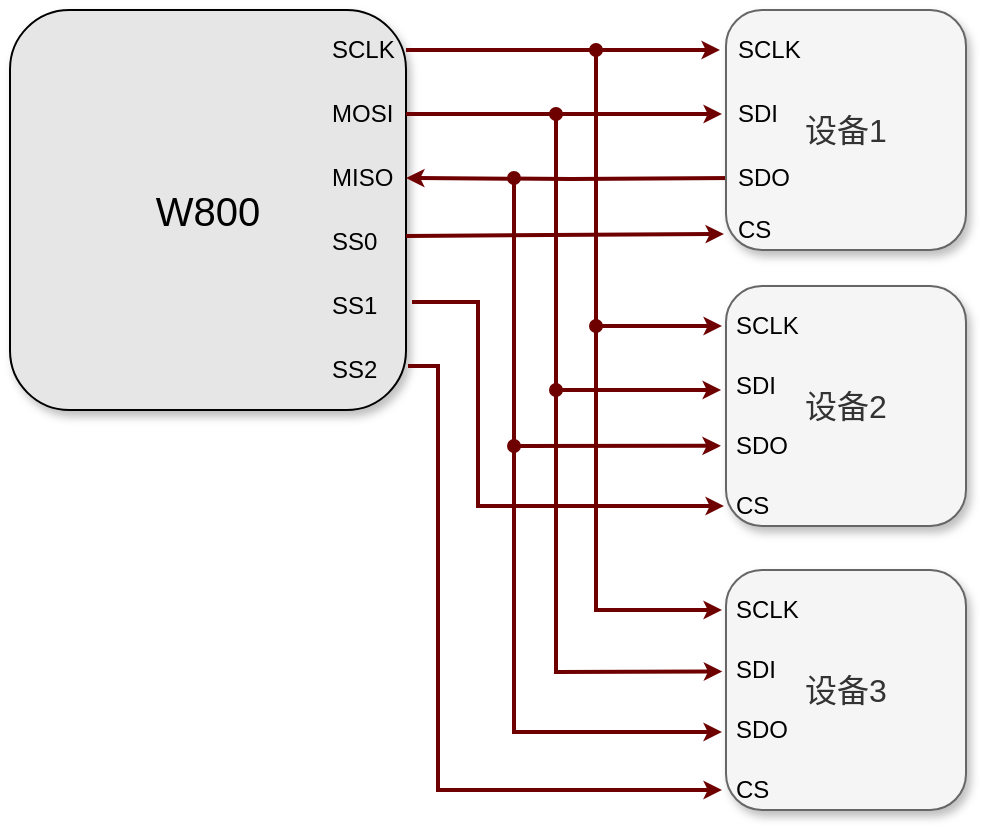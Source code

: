 <mxfile version="24.6.5" type="device">
  <diagram name="第 1 页" id="SpG_CjK6WttCDldTu6Ho">
    <mxGraphModel dx="179" dy="99" grid="1" gridSize="1" guides="1" tooltips="1" connect="1" arrows="1" fold="1" page="0" pageScale="1" pageWidth="827" pageHeight="1169" math="0" shadow="0">
      <root>
        <mxCell id="0" />
        <mxCell id="1" parent="0" />
        <mxCell id="_7fe_W0GbUUQAUtH2pbY-1" value="&lt;font style=&quot;font-size: 20px;&quot;&gt;W800&lt;/font&gt;" style="rounded=1;whiteSpace=wrap;html=1;shadow=1;glass=0;fillColor=#E6E6E6;" vertex="1" parent="1">
          <mxGeometry x="42" y="240" width="198" height="200" as="geometry" />
        </mxCell>
        <mxCell id="_7fe_W0GbUUQAUtH2pbY-42" style="edgeStyle=orthogonalEdgeStyle;rounded=0;orthogonalLoop=1;jettySize=auto;html=1;endArrow=classic;endFill=1;endSize=3;strokeWidth=2;fillColor=#a20025;strokeColor=#6F0000;" edge="1" parent="1">
          <mxGeometry relative="1" as="geometry">
            <mxPoint x="240" y="260" as="sourcePoint" />
            <mxPoint x="397" y="260" as="targetPoint" />
          </mxGeometry>
        </mxCell>
        <mxCell id="_7fe_W0GbUUQAUtH2pbY-4" value="SCLK" style="text;html=1;align=left;verticalAlign=middle;whiteSpace=wrap;rounded=0;flipV=0;" vertex="1" parent="1">
          <mxGeometry x="201" y="250" width="30" height="20" as="geometry" />
        </mxCell>
        <mxCell id="_7fe_W0GbUUQAUtH2pbY-43" style="edgeStyle=orthogonalEdgeStyle;rounded=0;orthogonalLoop=1;jettySize=auto;html=1;endSize=3;strokeWidth=2;fillColor=#a20025;strokeColor=#6F0000;" edge="1" parent="1">
          <mxGeometry relative="1" as="geometry">
            <mxPoint x="240" y="292" as="sourcePoint" />
            <mxPoint x="398" y="292" as="targetPoint" />
          </mxGeometry>
        </mxCell>
        <mxCell id="_7fe_W0GbUUQAUtH2pbY-5" value="MOSI" style="text;html=1;align=left;verticalAlign=middle;whiteSpace=wrap;rounded=0;flipV=0;" vertex="1" parent="1">
          <mxGeometry x="201" y="282" width="30" height="20" as="geometry" />
        </mxCell>
        <mxCell id="_7fe_W0GbUUQAUtH2pbY-44" style="edgeStyle=orthogonalEdgeStyle;rounded=0;orthogonalLoop=1;jettySize=auto;html=1;entryX=0;entryY=0.5;entryDx=0;entryDy=0;endSize=6;startArrow=classic;startFill=1;endArrow=none;endFill=0;startSize=3;strokeWidth=2;fillColor=#a20025;strokeColor=#6F0000;" edge="1" parent="1" target="_7fe_W0GbUUQAUtH2pbY-13">
          <mxGeometry relative="1" as="geometry">
            <mxPoint x="240" y="324" as="sourcePoint" />
          </mxGeometry>
        </mxCell>
        <mxCell id="_7fe_W0GbUUQAUtH2pbY-6" value="MISO" style="text;html=1;align=left;verticalAlign=middle;whiteSpace=wrap;rounded=0;flipV=0;" vertex="1" parent="1">
          <mxGeometry x="201" y="314" width="30" height="20" as="geometry" />
        </mxCell>
        <mxCell id="_7fe_W0GbUUQAUtH2pbY-7" value="SS0" style="text;html=1;align=left;verticalAlign=middle;whiteSpace=wrap;rounded=0;flipV=0;" vertex="1" parent="1">
          <mxGeometry x="201" y="346" width="20" height="20" as="geometry" />
        </mxCell>
        <mxCell id="_7fe_W0GbUUQAUtH2pbY-8" value="SS1" style="text;html=1;align=left;verticalAlign=middle;whiteSpace=wrap;rounded=0;flipV=0;" vertex="1" parent="1">
          <mxGeometry x="201" y="378" width="20" height="20" as="geometry" />
        </mxCell>
        <mxCell id="_7fe_W0GbUUQAUtH2pbY-9" value="SS2" style="text;html=1;align=left;verticalAlign=middle;whiteSpace=wrap;rounded=0;flipV=0;" vertex="1" parent="1">
          <mxGeometry x="201" y="410" width="20" height="20" as="geometry" />
        </mxCell>
        <mxCell id="_7fe_W0GbUUQAUtH2pbY-10" value="&lt;font style=&quot;font-size: 16px;&quot;&gt;设备1&lt;/font&gt;" style="rounded=1;whiteSpace=wrap;html=1;shadow=1;fillColor=#f5f5f5;fontColor=#333333;strokeColor=#666666;" vertex="1" parent="1">
          <mxGeometry x="400" y="240" width="120" height="120" as="geometry" />
        </mxCell>
        <mxCell id="_7fe_W0GbUUQAUtH2pbY-11" value="SCLK" style="text;html=1;align=left;verticalAlign=middle;whiteSpace=wrap;rounded=0;flipV=0;" vertex="1" parent="1">
          <mxGeometry x="404" y="250" width="30" height="20" as="geometry" />
        </mxCell>
        <mxCell id="_7fe_W0GbUUQAUtH2pbY-12" value="SDI" style="text;html=1;align=left;verticalAlign=middle;whiteSpace=wrap;rounded=0;flipV=0;" vertex="1" parent="1">
          <mxGeometry x="404" y="282" width="30" height="20" as="geometry" />
        </mxCell>
        <mxCell id="_7fe_W0GbUUQAUtH2pbY-13" value="SDO" style="text;html=1;align=left;verticalAlign=middle;whiteSpace=wrap;rounded=0;flipV=0;" vertex="1" parent="1">
          <mxGeometry x="404" y="314" width="30" height="20" as="geometry" />
        </mxCell>
        <mxCell id="_7fe_W0GbUUQAUtH2pbY-14" value="CS" style="text;html=1;align=left;verticalAlign=middle;whiteSpace=wrap;rounded=0;flipV=0;" vertex="1" parent="1">
          <mxGeometry x="404" y="340" width="20" height="20" as="geometry" />
        </mxCell>
        <mxCell id="_7fe_W0GbUUQAUtH2pbY-45" value="&lt;font style=&quot;font-size: 16px;&quot;&gt;设备2&lt;/font&gt;" style="rounded=1;whiteSpace=wrap;html=1;shadow=1;fillColor=#f5f5f5;fontColor=#333333;strokeColor=#666666;" vertex="1" parent="1">
          <mxGeometry x="400" y="378" width="120" height="120" as="geometry" />
        </mxCell>
        <mxCell id="_7fe_W0GbUUQAUtH2pbY-46" value="SCLK" style="text;html=1;align=left;verticalAlign=middle;whiteSpace=wrap;rounded=0;flipV=0;" vertex="1" parent="1">
          <mxGeometry x="403" y="388" width="30" height="20" as="geometry" />
        </mxCell>
        <mxCell id="_7fe_W0GbUUQAUtH2pbY-47" value="SDI" style="text;html=1;align=left;verticalAlign=middle;whiteSpace=wrap;rounded=0;flipV=0;" vertex="1" parent="1">
          <mxGeometry x="403" y="418" width="30" height="20" as="geometry" />
        </mxCell>
        <mxCell id="_7fe_W0GbUUQAUtH2pbY-48" value="SDO" style="text;html=1;align=left;verticalAlign=middle;whiteSpace=wrap;rounded=0;flipV=0;" vertex="1" parent="1">
          <mxGeometry x="403" y="448" width="30" height="20" as="geometry" />
        </mxCell>
        <mxCell id="_7fe_W0GbUUQAUtH2pbY-49" value="CS" style="text;html=1;align=left;verticalAlign=middle;whiteSpace=wrap;rounded=0;flipV=0;" vertex="1" parent="1">
          <mxGeometry x="403" y="478" width="20" height="20" as="geometry" />
        </mxCell>
        <mxCell id="_7fe_W0GbUUQAUtH2pbY-50" value="&lt;font style=&quot;font-size: 16px;&quot;&gt;设备3&lt;/font&gt;" style="rounded=1;whiteSpace=wrap;html=1;shadow=1;fillColor=#f5f5f5;fontColor=#333333;strokeColor=#666666;" vertex="1" parent="1">
          <mxGeometry x="400" y="520" width="120" height="120" as="geometry" />
        </mxCell>
        <mxCell id="_7fe_W0GbUUQAUtH2pbY-51" value="SCLK" style="text;html=1;align=left;verticalAlign=middle;whiteSpace=wrap;rounded=0;flipV=0;" vertex="1" parent="1">
          <mxGeometry x="403" y="530" width="30" height="20" as="geometry" />
        </mxCell>
        <mxCell id="_7fe_W0GbUUQAUtH2pbY-52" value="SDI" style="text;html=1;align=left;verticalAlign=middle;whiteSpace=wrap;rounded=0;flipV=0;" vertex="1" parent="1">
          <mxGeometry x="403" y="560" width="30" height="20" as="geometry" />
        </mxCell>
        <mxCell id="_7fe_W0GbUUQAUtH2pbY-53" value="SDO" style="text;html=1;align=left;verticalAlign=middle;whiteSpace=wrap;rounded=0;flipV=0;" vertex="1" parent="1">
          <mxGeometry x="403" y="590" width="30" height="20" as="geometry" />
        </mxCell>
        <mxCell id="_7fe_W0GbUUQAUtH2pbY-54" value="CS" style="text;html=1;align=left;verticalAlign=middle;whiteSpace=wrap;rounded=0;flipV=0;" vertex="1" parent="1">
          <mxGeometry x="403" y="620" width="20" height="20" as="geometry" />
        </mxCell>
        <mxCell id="_7fe_W0GbUUQAUtH2pbY-55" value="" style="endArrow=oval;html=1;rounded=0;endFill=1;startArrow=classic;startFill=1;startSize=3;endSize=5;exitX=0;exitY=0.5;exitDx=0;exitDy=0;strokeWidth=2;fillColor=#a20025;strokeColor=#6F0000;" edge="1" parent="1">
          <mxGeometry width="50" height="50" relative="1" as="geometry">
            <mxPoint x="398" y="540" as="sourcePoint" />
            <mxPoint x="335" y="260" as="targetPoint" />
            <Array as="points">
              <mxPoint x="335" y="540" />
            </Array>
          </mxGeometry>
        </mxCell>
        <mxCell id="_7fe_W0GbUUQAUtH2pbY-56" value="" style="edgeStyle=none;orthogonalLoop=1;jettySize=auto;html=1;rounded=0;startSize=5;startArrow=oval;startFill=1;endSize=3;entryX=0;entryY=0.5;entryDx=0;entryDy=0;strokeWidth=2;fillColor=#a20025;strokeColor=#6F0000;" edge="1" parent="1">
          <mxGeometry width="100" relative="1" as="geometry">
            <mxPoint x="335" y="398" as="sourcePoint" />
            <mxPoint x="398" y="398.0" as="targetPoint" />
            <Array as="points" />
          </mxGeometry>
        </mxCell>
        <mxCell id="_7fe_W0GbUUQAUtH2pbY-57" value="" style="endArrow=oval;html=1;rounded=0;endFill=1;startArrow=classic;startFill=1;startSize=3;endSize=5;exitX=0.005;exitY=0.537;exitDx=0;exitDy=0;exitPerimeter=0;strokeWidth=2;fillColor=#a20025;strokeColor=#6F0000;" edge="1" parent="1">
          <mxGeometry width="50" height="50" relative="1" as="geometry">
            <mxPoint x="398.15" y="570.74" as="sourcePoint" />
            <mxPoint x="315" y="292" as="targetPoint" />
            <Array as="points">
              <mxPoint x="315" y="571" />
            </Array>
          </mxGeometry>
        </mxCell>
        <mxCell id="_7fe_W0GbUUQAUtH2pbY-58" value="" style="edgeStyle=none;orthogonalLoop=1;jettySize=auto;html=1;rounded=0;startSize=5;startArrow=oval;startFill=1;endSize=3;entryX=0.018;entryY=0.59;entryDx=0;entryDy=0;entryPerimeter=0;strokeWidth=2;fillColor=#a20025;strokeColor=#6F0000;" edge="1" parent="1">
          <mxGeometry width="100" relative="1" as="geometry">
            <mxPoint x="315" y="430" as="sourcePoint" />
            <mxPoint x="397.54" y="430.0" as="targetPoint" />
            <Array as="points" />
          </mxGeometry>
        </mxCell>
        <mxCell id="_7fe_W0GbUUQAUtH2pbY-59" value="" style="endArrow=oval;html=1;rounded=0;endFill=1;startArrow=classic;startFill=1;startSize=3;endSize=5;exitX=0.033;exitY=0.6;exitDx=0;exitDy=0;exitPerimeter=0;strokeWidth=2;fillColor=#a20025;strokeColor=#6F0000;" edge="1" parent="1">
          <mxGeometry width="50" height="50" relative="1" as="geometry">
            <mxPoint x="397.99" y="601" as="sourcePoint" />
            <mxPoint x="294" y="324" as="targetPoint" />
            <Array as="points">
              <mxPoint x="294" y="601" />
            </Array>
          </mxGeometry>
        </mxCell>
        <mxCell id="_7fe_W0GbUUQAUtH2pbY-60" value="" style="edgeStyle=none;orthogonalLoop=1;jettySize=auto;html=1;rounded=0;startSize=6;endSize=3;strokeWidth=2;fillColor=#a20025;strokeColor=#6F0000;" edge="1" parent="1">
          <mxGeometry width="100" relative="1" as="geometry">
            <mxPoint x="240" y="353" as="sourcePoint" />
            <mxPoint x="399" y="352" as="targetPoint" />
            <Array as="points" />
          </mxGeometry>
        </mxCell>
        <mxCell id="_7fe_W0GbUUQAUtH2pbY-61" value="" style="edgeStyle=none;orthogonalLoop=1;jettySize=auto;html=1;rounded=0;startSize=6;endSize=3;entryX=0;entryY=0.5;entryDx=0;entryDy=0;strokeWidth=2;fillColor=#a20025;strokeColor=#6F0000;" edge="1" parent="1">
          <mxGeometry width="100" relative="1" as="geometry">
            <mxPoint x="243" y="386" as="sourcePoint" />
            <mxPoint x="399" y="488" as="targetPoint" />
            <Array as="points">
              <mxPoint x="276" y="386" />
              <mxPoint x="276" y="488" />
            </Array>
          </mxGeometry>
        </mxCell>
        <mxCell id="_7fe_W0GbUUQAUtH2pbY-62" value="" style="edgeStyle=none;orthogonalLoop=1;jettySize=auto;html=1;rounded=0;startSize=5;startArrow=oval;startFill=1;endSize=3;entryX=0.018;entryY=0.59;entryDx=0;entryDy=0;entryPerimeter=0;strokeWidth=2;fillColor=#a20025;strokeColor=#6F0000;" edge="1" parent="1">
          <mxGeometry width="100" relative="1" as="geometry">
            <mxPoint x="294" y="458" as="sourcePoint" />
            <mxPoint x="397.46" y="457.92" as="targetPoint" />
            <Array as="points" />
          </mxGeometry>
        </mxCell>
        <mxCell id="_7fe_W0GbUUQAUtH2pbY-63" value="" style="edgeStyle=none;orthogonalLoop=1;jettySize=auto;html=1;rounded=0;startSize=6;endSize=3;entryX=0;entryY=0.5;entryDx=0;entryDy=0;strokeWidth=2;fillColor=#a20025;strokeColor=#6F0000;" edge="1" parent="1">
          <mxGeometry width="100" relative="1" as="geometry">
            <mxPoint x="241" y="418" as="sourcePoint" />
            <mxPoint x="398" y="630" as="targetPoint" />
            <Array as="points">
              <mxPoint x="256" y="418" />
              <mxPoint x="256" y="630" />
            </Array>
          </mxGeometry>
        </mxCell>
      </root>
    </mxGraphModel>
  </diagram>
</mxfile>
